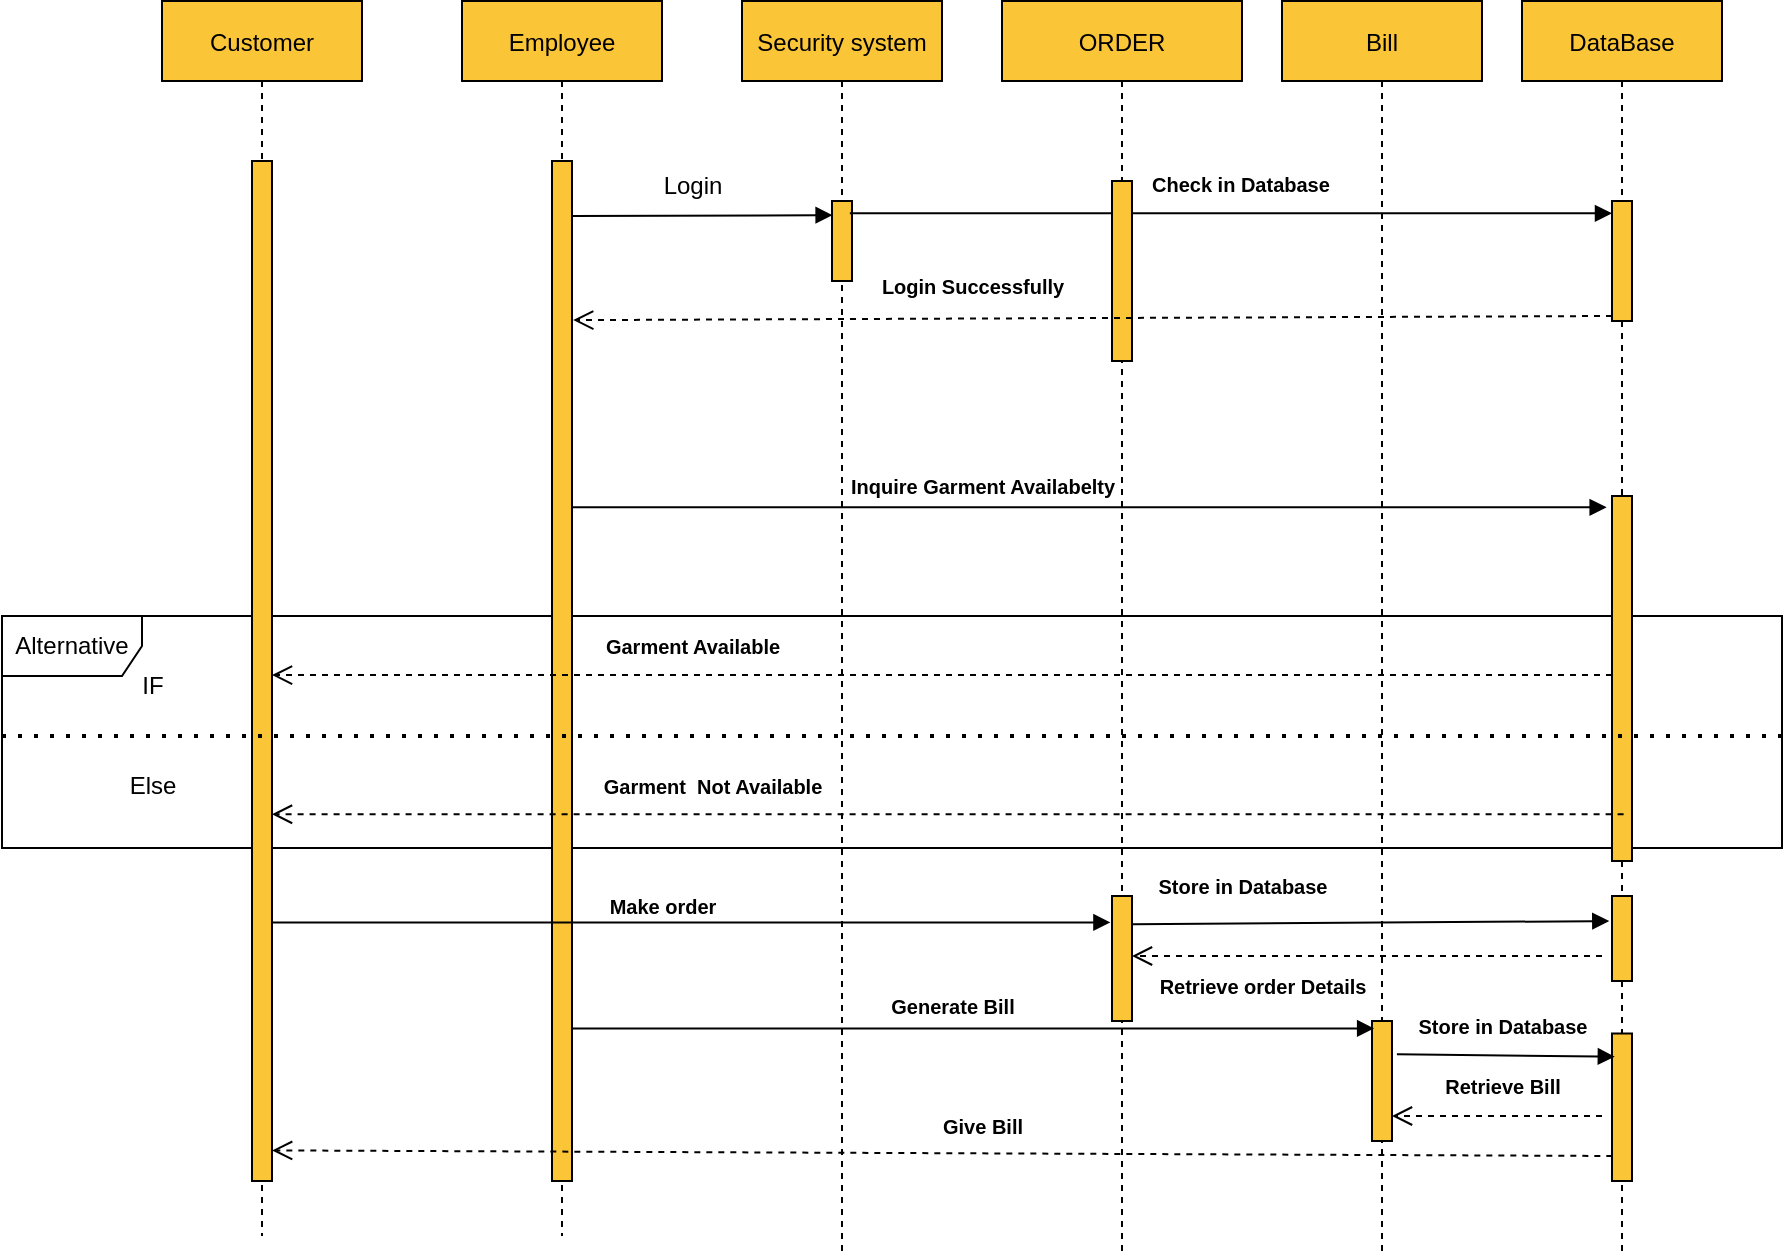 <mxfile version="20.7.4" type="device"><diagram id="it24QQbU6Kc5RL_DzB_0" name="Page-1"><mxGraphModel dx="2892" dy="1618" grid="1" gridSize="10" guides="1" tooltips="1" connect="1" arrows="1" fold="1" page="1" pageScale="1" pageWidth="1169" pageHeight="827" math="0" shadow="0"><root><mxCell id="0"/><mxCell id="1" parent="0"/><mxCell id="pdSerCjDqInTWuYYKpjM-23" value="Alternative" style="shape=umlFrame;whiteSpace=wrap;html=1;movable=1;resizable=1;rotatable=1;deletable=1;editable=1;connectable=1;width=70;height=30;" parent="1" vertex="1"><mxGeometry x="780" y="460" width="890" height="116" as="geometry"/></mxCell><mxCell id="Al5hcMqOhCkwGgHfe7RI-37" value="&lt;font size=&quot;1&quot; style=&quot;&quot;&gt;&lt;b style=&quot;&quot;&gt;Login Successfully&lt;/b&gt;&lt;/font&gt;" style="text;html=1;align=center;verticalAlign=middle;resizable=0;points=[];autosize=1;strokeColor=none;fillColor=none;" parent="1" vertex="1"><mxGeometry x="1210" y="280" width="110" height="30" as="geometry"/></mxCell><mxCell id="pdSerCjDqInTWuYYKpjM-1" value="Customer" style="shape=umlLifeline;perimeter=lifelinePerimeter;container=1;collapsible=0;recursiveResize=0;rounded=0;shadow=0;strokeWidth=1;fillColor=#FBC538;" parent="1" vertex="1"><mxGeometry x="860" y="152.5" width="100" height="617.5" as="geometry"/></mxCell><mxCell id="pdSerCjDqInTWuYYKpjM-2" value="" style="points=[];perimeter=orthogonalPerimeter;rounded=0;shadow=0;strokeWidth=1;fillColor=#FBC538;" parent="pdSerCjDqInTWuYYKpjM-1" vertex="1"><mxGeometry x="45" y="80" width="10" height="510" as="geometry"/></mxCell><mxCell id="pdSerCjDqInTWuYYKpjM-3" value="Employee" style="shape=umlLifeline;perimeter=lifelinePerimeter;container=1;collapsible=0;recursiveResize=0;rounded=0;shadow=0;strokeWidth=1;fillColor=#FBC538;" parent="1" vertex="1"><mxGeometry x="1010" y="152.5" width="100" height="617.5" as="geometry"/></mxCell><mxCell id="pdSerCjDqInTWuYYKpjM-4" value="" style="points=[];perimeter=orthogonalPerimeter;rounded=0;shadow=0;strokeWidth=1;fillColor=#FBC538;" parent="pdSerCjDqInTWuYYKpjM-3" vertex="1"><mxGeometry x="45" y="80" width="10" height="510" as="geometry"/></mxCell><mxCell id="pdSerCjDqInTWuYYKpjM-5" value="Security system" style="shape=umlLifeline;perimeter=lifelinePerimeter;container=1;collapsible=0;recursiveResize=0;rounded=0;shadow=0;strokeWidth=1;fillColor=#FBC538;" parent="1" vertex="1"><mxGeometry x="1150" y="152.5" width="100" height="627.5" as="geometry"/></mxCell><mxCell id="pdSerCjDqInTWuYYKpjM-8" value="" style="verticalAlign=bottom;endArrow=block;shadow=0;strokeWidth=1;entryX=0.03;entryY=0.177;entryDx=0;entryDy=0;entryPerimeter=0;" parent="pdSerCjDqInTWuYYKpjM-5" target="pdSerCjDqInTWuYYKpjM-9" edge="1"><mxGeometry relative="1" as="geometry"><mxPoint x="-85.23" y="107.5" as="sourcePoint"/><mxPoint x="40" y="107.5" as="targetPoint"/></mxGeometry></mxCell><mxCell id="pdSerCjDqInTWuYYKpjM-9" value="" style="points=[];perimeter=orthogonalPerimeter;rounded=0;shadow=0;strokeWidth=1;fillColor=#FBC538;" parent="pdSerCjDqInTWuYYKpjM-5" vertex="1"><mxGeometry x="45" y="100" width="10" height="40" as="geometry"/></mxCell><mxCell id="pdSerCjDqInTWuYYKpjM-11" value="Login" style="text;html=1;align=center;verticalAlign=middle;resizable=0;points=[];autosize=1;strokeColor=none;fillColor=none;" parent="1" vertex="1"><mxGeometry x="1100" y="230" width="50" height="30" as="geometry"/></mxCell><mxCell id="pdSerCjDqInTWuYYKpjM-12" value="DataBase" style="shape=umlLifeline;perimeter=lifelinePerimeter;container=1;collapsible=0;recursiveResize=0;rounded=0;shadow=0;strokeWidth=1;fillColor=#FBC538;" parent="1" vertex="1"><mxGeometry x="1540" y="152.5" width="100" height="627.5" as="geometry"/></mxCell><mxCell id="pdSerCjDqInTWuYYKpjM-27" value="" style="html=1;verticalAlign=bottom;endArrow=open;dashed=1;endSize=8;rounded=0;fontSize=10;" parent="pdSerCjDqInTWuYYKpjM-12" target="pdSerCjDqInTWuYYKpjM-2" edge="1"><mxGeometry relative="1" as="geometry"><mxPoint x="45" y="337.02" as="sourcePoint"/><mxPoint x="-227.5" y="337.02" as="targetPoint"/></mxGeometry></mxCell><mxCell id="pdSerCjDqInTWuYYKpjM-35" value="" style="points=[];perimeter=orthogonalPerimeter;rounded=0;shadow=0;strokeWidth=1;fillColor=#FBC538;" parent="pdSerCjDqInTWuYYKpjM-12" vertex="1"><mxGeometry x="45" y="100" width="10" height="60" as="geometry"/></mxCell><mxCell id="suGUkdJHvAqTBJb4XnMf-14" value="&lt;b style=&quot;border-color: var(--border-color); font-size: 10px;&quot;&gt;Store in Database&lt;/b&gt;" style="text;html=1;align=center;verticalAlign=middle;resizable=0;points=[];autosize=1;strokeColor=none;fillColor=none;" parent="pdSerCjDqInTWuYYKpjM-12" vertex="1"><mxGeometry x="-65" y="497.5" width="110" height="30" as="geometry"/></mxCell><mxCell id="suGUkdJHvAqTBJb4XnMf-20" value="" style="points=[];perimeter=orthogonalPerimeter;rounded=0;shadow=0;strokeWidth=1;fillColor=#FBC538;" parent="pdSerCjDqInTWuYYKpjM-12" vertex="1"><mxGeometry x="45" y="247.5" width="10" height="182.5" as="geometry"/></mxCell><mxCell id="suGUkdJHvAqTBJb4XnMf-21" value="" style="points=[];perimeter=orthogonalPerimeter;rounded=0;shadow=0;strokeWidth=1;fillColor=#FBC538;" parent="pdSerCjDqInTWuYYKpjM-12" vertex="1"><mxGeometry x="45" y="447.5" width="10" height="42.5" as="geometry"/></mxCell><mxCell id="suGUkdJHvAqTBJb4XnMf-22" value="" style="points=[];perimeter=orthogonalPerimeter;rounded=0;shadow=0;strokeWidth=1;fillColor=#FBC538;" parent="pdSerCjDqInTWuYYKpjM-12" vertex="1"><mxGeometry x="45" y="516.25" width="10" height="73.75" as="geometry"/></mxCell><mxCell id="qva6mSETNvTE69aJAmtd-1" value="&lt;span style=&quot;font-size: 10px;&quot;&gt;&lt;b&gt;Retrieve Bill&lt;/b&gt;&lt;/span&gt;" style="text;html=1;align=center;verticalAlign=middle;resizable=0;points=[];autosize=1;strokeColor=none;fillColor=none;" vertex="1" parent="pdSerCjDqInTWuYYKpjM-12"><mxGeometry x="-50" y="527.5" width="80" height="30" as="geometry"/></mxCell><mxCell id="pdSerCjDqInTWuYYKpjM-13" value="" style="verticalAlign=bottom;endArrow=block;shadow=0;strokeWidth=1;exitX=0.893;exitY=0.154;exitDx=0;exitDy=0;exitPerimeter=0;" parent="1" source="pdSerCjDqInTWuYYKpjM-9" edge="1"><mxGeometry relative="1" as="geometry"><mxPoint x="1210" y="260" as="sourcePoint"/><mxPoint x="1585.0" y="258.66" as="targetPoint"/></mxGeometry></mxCell><mxCell id="pdSerCjDqInTWuYYKpjM-15" value="" style="verticalAlign=bottom;endArrow=block;shadow=0;strokeWidth=1;entryX=-0.267;entryY=0.031;entryDx=0;entryDy=0;entryPerimeter=0;" parent="1" source="pdSerCjDqInTWuYYKpjM-4" target="suGUkdJHvAqTBJb4XnMf-20" edge="1"><mxGeometry relative="1" as="geometry"><mxPoint x="1070" y="406" as="sourcePoint"/><mxPoint x="1580" y="404" as="targetPoint"/></mxGeometry></mxCell><mxCell id="pdSerCjDqInTWuYYKpjM-16" value="ORDER" style="shape=umlLifeline;perimeter=lifelinePerimeter;container=1;collapsible=0;recursiveResize=0;rounded=0;shadow=0;strokeWidth=1;fillColor=#FBC538;" parent="1" vertex="1"><mxGeometry x="1280" y="152.5" width="120" height="627.5" as="geometry"/></mxCell><mxCell id="pdSerCjDqInTWuYYKpjM-17" value="" style="points=[];perimeter=orthogonalPerimeter;rounded=0;shadow=0;strokeWidth=1;fillColor=#FBC538;" parent="pdSerCjDqInTWuYYKpjM-16" vertex="1"><mxGeometry x="55" y="90" width="10" height="90" as="geometry"/></mxCell><mxCell id="suGUkdJHvAqTBJb4XnMf-5" value="" style="points=[];perimeter=orthogonalPerimeter;rounded=0;shadow=0;strokeWidth=1;fillColor=#FBC538;" parent="pdSerCjDqInTWuYYKpjM-16" vertex="1"><mxGeometry x="55" y="447.5" width="10" height="62.5" as="geometry"/></mxCell><mxCell id="pdSerCjDqInTWuYYKpjM-24" value="&lt;b&gt;&lt;font style=&quot;font-size: 10px;&quot;&gt;Inquire Garment Availabelty&lt;/font&gt;&lt;/b&gt;" style="text;html=1;align=center;verticalAlign=middle;resizable=0;points=[];autosize=1;strokeColor=none;fillColor=none;" parent="pdSerCjDqInTWuYYKpjM-16" vertex="1"><mxGeometry x="-90" y="227.5" width="160" height="30" as="geometry"/></mxCell><mxCell id="pdSerCjDqInTWuYYKpjM-18" value="Bill" style="shape=umlLifeline;perimeter=lifelinePerimeter;container=1;collapsible=0;recursiveResize=0;rounded=0;shadow=0;strokeWidth=1;fillColor=#FBC538;" parent="1" vertex="1"><mxGeometry x="1420" y="152.5" width="100" height="627.5" as="geometry"/></mxCell><mxCell id="pdSerCjDqInTWuYYKpjM-34" value="" style="html=1;verticalAlign=bottom;endArrow=open;dashed=1;endSize=8;rounded=0;fontSize=10;entryX=1.06;entryY=0.156;entryDx=0;entryDy=0;entryPerimeter=0;" parent="pdSerCjDqInTWuYYKpjM-18" target="pdSerCjDqInTWuYYKpjM-4" edge="1"><mxGeometry relative="1" as="geometry"><mxPoint x="165" y="157.5" as="sourcePoint"/><mxPoint x="-350" y="157.5" as="targetPoint"/></mxGeometry></mxCell><mxCell id="pdSerCjDqInTWuYYKpjM-19" value="" style="points=[];perimeter=orthogonalPerimeter;rounded=0;shadow=0;strokeWidth=1;fillColor=#FBC538;" parent="pdSerCjDqInTWuYYKpjM-18" vertex="1"><mxGeometry x="45" y="510" width="10" height="60" as="geometry"/></mxCell><mxCell id="suGUkdJHvAqTBJb4XnMf-15" value="" style="html=1;verticalAlign=bottom;endArrow=open;dashed=1;endSize=8;rounded=0;fontSize=10;" parent="pdSerCjDqInTWuYYKpjM-18" edge="1"><mxGeometry relative="1" as="geometry"><mxPoint x="160" y="557.5" as="sourcePoint"/><mxPoint x="55" y="557.5" as="targetPoint"/></mxGeometry></mxCell><mxCell id="pdSerCjDqInTWuYYKpjM-22" value="&lt;div style=&quot;text-align: center;&quot;&gt;&lt;span style=&quot;background-color: initial;&quot;&gt;&lt;b&gt;&lt;font style=&quot;font-size: 10px;&quot;&gt;Check in Database&lt;/font&gt;&lt;/b&gt;&lt;/span&gt;&lt;/div&gt;" style="text;whiteSpace=wrap;html=1;" parent="1" vertex="1"><mxGeometry x="1352.5" y="230" width="115" height="20" as="geometry"/></mxCell><mxCell id="pdSerCjDqInTWuYYKpjM-26" value="" style="endArrow=none;dashed=1;html=1;dashPattern=1 3;strokeWidth=2;rounded=0;fontSize=10;" parent="1" source="pdSerCjDqInTWuYYKpjM-23" edge="1"><mxGeometry width="50" height="50" relative="1" as="geometry"><mxPoint x="1320" y="520.0" as="sourcePoint"/><mxPoint x="1670" y="520" as="targetPoint"/><Array as="points"><mxPoint x="780" y="520"/></Array></mxGeometry></mxCell><mxCell id="pdSerCjDqInTWuYYKpjM-28" value="" style="html=1;verticalAlign=bottom;endArrow=open;dashed=1;endSize=8;rounded=0;fontSize=10;exitX=0.508;exitY=0.648;exitDx=0;exitDy=0;exitPerimeter=0;" parent="1" source="pdSerCjDqInTWuYYKpjM-12" target="pdSerCjDqInTWuYYKpjM-2" edge="1"><mxGeometry relative="1" as="geometry"><mxPoint x="1580" y="550" as="sourcePoint"/><mxPoint x="910" y="550" as="targetPoint"/></mxGeometry></mxCell><mxCell id="pdSerCjDqInTWuYYKpjM-29" value="IF" style="text;html=1;align=center;verticalAlign=middle;resizable=0;points=[];autosize=1;strokeColor=none;fillColor=none;" parent="1" vertex="1"><mxGeometry x="840" y="480" width="30" height="30" as="geometry"/></mxCell><mxCell id="pdSerCjDqInTWuYYKpjM-30" value="Else" style="text;html=1;align=center;verticalAlign=middle;resizable=0;points=[];autosize=1;strokeColor=none;fillColor=none;" parent="1" vertex="1"><mxGeometry x="830" y="530" width="50" height="30" as="geometry"/></mxCell><mxCell id="Al5hcMqOhCkwGgHfe7RI-53" value="&lt;b style=&quot;border-color: var(--border-color);&quot;&gt;&lt;font style=&quot;border-color: var(--border-color); font-size: 10px;&quot;&gt;Garment Available&lt;/font&gt;&lt;/b&gt;" style="text;html=1;align=center;verticalAlign=middle;resizable=0;points=[];autosize=1;strokeColor=none;fillColor=none;" parent="1" vertex="1"><mxGeometry x="1070" y="460" width="110" height="30" as="geometry"/></mxCell><mxCell id="pdSerCjDqInTWuYYKpjM-33" value="&lt;b style=&quot;border-color: var(--border-color);&quot;&gt;&lt;font style=&quot;border-color: var(--border-color); font-size: 10px;&quot;&gt;Garment&amp;nbsp; Not Available&lt;/font&gt;&lt;/b&gt;" style="text;html=1;align=center;verticalAlign=middle;resizable=0;points=[];autosize=1;strokeColor=none;fillColor=none;" parent="1" vertex="1"><mxGeometry x="1070" y="530" width="130" height="30" as="geometry"/></mxCell><mxCell id="suGUkdJHvAqTBJb4XnMf-2" value="" style="verticalAlign=bottom;endArrow=block;shadow=0;strokeWidth=1;entryX=-0.078;entryY=0.211;entryDx=0;entryDy=0;entryPerimeter=0;" parent="1" target="suGUkdJHvAqTBJb4XnMf-5" edge="1" source="pdSerCjDqInTWuYYKpjM-2"><mxGeometry relative="1" as="geometry"><mxPoint x="920" y="610" as="sourcePoint"/><mxPoint x="1320" y="610" as="targetPoint"/></mxGeometry></mxCell><mxCell id="suGUkdJHvAqTBJb4XnMf-3" value="&lt;span style=&quot;font-size: 10px;&quot;&gt;&lt;b&gt;Make order&lt;/b&gt;&lt;/span&gt;" style="text;html=1;align=center;verticalAlign=middle;resizable=0;points=[];autosize=1;strokeColor=none;fillColor=none;" parent="1" vertex="1"><mxGeometry x="1070" y="590" width="80" height="30" as="geometry"/></mxCell><mxCell id="suGUkdJHvAqTBJb4XnMf-7" value="&lt;span style=&quot;font-size: 10px;&quot;&gt;&lt;b&gt;Generate Bill&lt;/b&gt;&lt;/span&gt;" style="text;html=1;align=center;verticalAlign=middle;resizable=0;points=[];autosize=1;strokeColor=none;fillColor=none;" parent="1" vertex="1"><mxGeometry x="1210" y="640" width="90" height="30" as="geometry"/></mxCell><mxCell id="suGUkdJHvAqTBJb4XnMf-8" value="" style="verticalAlign=bottom;endArrow=block;shadow=0;strokeWidth=1;entryX=0.107;entryY=0.062;entryDx=0;entryDy=0;entryPerimeter=0;" parent="1" source="pdSerCjDqInTWuYYKpjM-4" target="pdSerCjDqInTWuYYKpjM-19" edge="1"><mxGeometry relative="1" as="geometry"><mxPoint x="1070" y="666" as="sourcePoint"/><mxPoint x="1410" y="662" as="targetPoint"/></mxGeometry></mxCell><mxCell id="suGUkdJHvAqTBJb4XnMf-9" value="" style="verticalAlign=bottom;endArrow=block;shadow=0;strokeWidth=1;exitX=0.001;exitY=1.137;exitDx=0;exitDy=0;exitPerimeter=0;entryX=-0.136;entryY=0.295;entryDx=0;entryDy=0;entryPerimeter=0;" parent="1" source="suGUkdJHvAqTBJb4XnMf-10" target="suGUkdJHvAqTBJb4XnMf-21" edge="1"><mxGeometry relative="1" as="geometry"><mxPoint x="1350" y="611.56" as="sourcePoint"/><mxPoint x="1570" y="612" as="targetPoint"/></mxGeometry></mxCell><mxCell id="suGUkdJHvAqTBJb4XnMf-10" value="&lt;span style=&quot;font-size: 10px;&quot;&gt;&lt;b&gt;Store in Database&lt;/b&gt;&lt;/span&gt;" style="text;html=1;align=center;verticalAlign=middle;resizable=0;points=[];autosize=1;strokeColor=none;fillColor=none;" parent="1" vertex="1"><mxGeometry x="1345" y="580" width="110" height="30" as="geometry"/></mxCell><mxCell id="suGUkdJHvAqTBJb4XnMf-11" value="" style="html=1;verticalAlign=bottom;endArrow=open;dashed=1;endSize=8;rounded=0;fontSize=10;" parent="1" target="suGUkdJHvAqTBJb4XnMf-5" edge="1"><mxGeometry relative="1" as="geometry"><mxPoint x="1580" y="630" as="sourcePoint"/><mxPoint x="1350" y="630" as="targetPoint"/></mxGeometry></mxCell><mxCell id="suGUkdJHvAqTBJb4XnMf-12" value="&lt;span style=&quot;font-size: 10px;&quot;&gt;&lt;b&gt;Retrieve order Details&lt;/b&gt;&lt;/span&gt;" style="text;html=1;align=center;verticalAlign=middle;resizable=0;points=[];autosize=1;strokeColor=none;fillColor=none;" parent="1" vertex="1"><mxGeometry x="1345" y="630" width="130" height="30" as="geometry"/></mxCell><mxCell id="suGUkdJHvAqTBJb4XnMf-13" value="" style="verticalAlign=bottom;endArrow=block;shadow=0;strokeWidth=1;exitX=1.247;exitY=0.278;exitDx=0;exitDy=0;exitPerimeter=0;entryX=0.142;entryY=0.157;entryDx=0;entryDy=0;entryPerimeter=0;" parent="1" source="pdSerCjDqInTWuYYKpjM-19" target="suGUkdJHvAqTBJb4XnMf-22" edge="1"><mxGeometry relative="1" as="geometry"><mxPoint x="1475.0" y="669.38" as="sourcePoint"/><mxPoint x="1585" y="690.0" as="targetPoint"/></mxGeometry></mxCell><mxCell id="suGUkdJHvAqTBJb4XnMf-18" value="" style="html=1;verticalAlign=bottom;endArrow=open;dashed=1;endSize=8;rounded=0;fontSize=10;exitX=0.031;exitY=0.932;exitDx=0;exitDy=0;exitPerimeter=0;entryX=1.006;entryY=0.97;entryDx=0;entryDy=0;entryPerimeter=0;" parent="1" target="pdSerCjDqInTWuYYKpjM-2" edge="1"><mxGeometry relative="1" as="geometry"><mxPoint x="1585.16" y="730.0" as="sourcePoint"/><mxPoint x="920" y="720" as="targetPoint"/></mxGeometry></mxCell><mxCell id="suGUkdJHvAqTBJb4XnMf-24" value="&lt;span style=&quot;font-size: 10px;&quot;&gt;&lt;b&gt;Give Bill&lt;/b&gt;&lt;/span&gt;" style="text;html=1;align=center;verticalAlign=middle;resizable=0;points=[];autosize=1;strokeColor=none;fillColor=none;" parent="1" vertex="1"><mxGeometry x="1240" y="700" width="60" height="30" as="geometry"/></mxCell></root></mxGraphModel></diagram></mxfile>